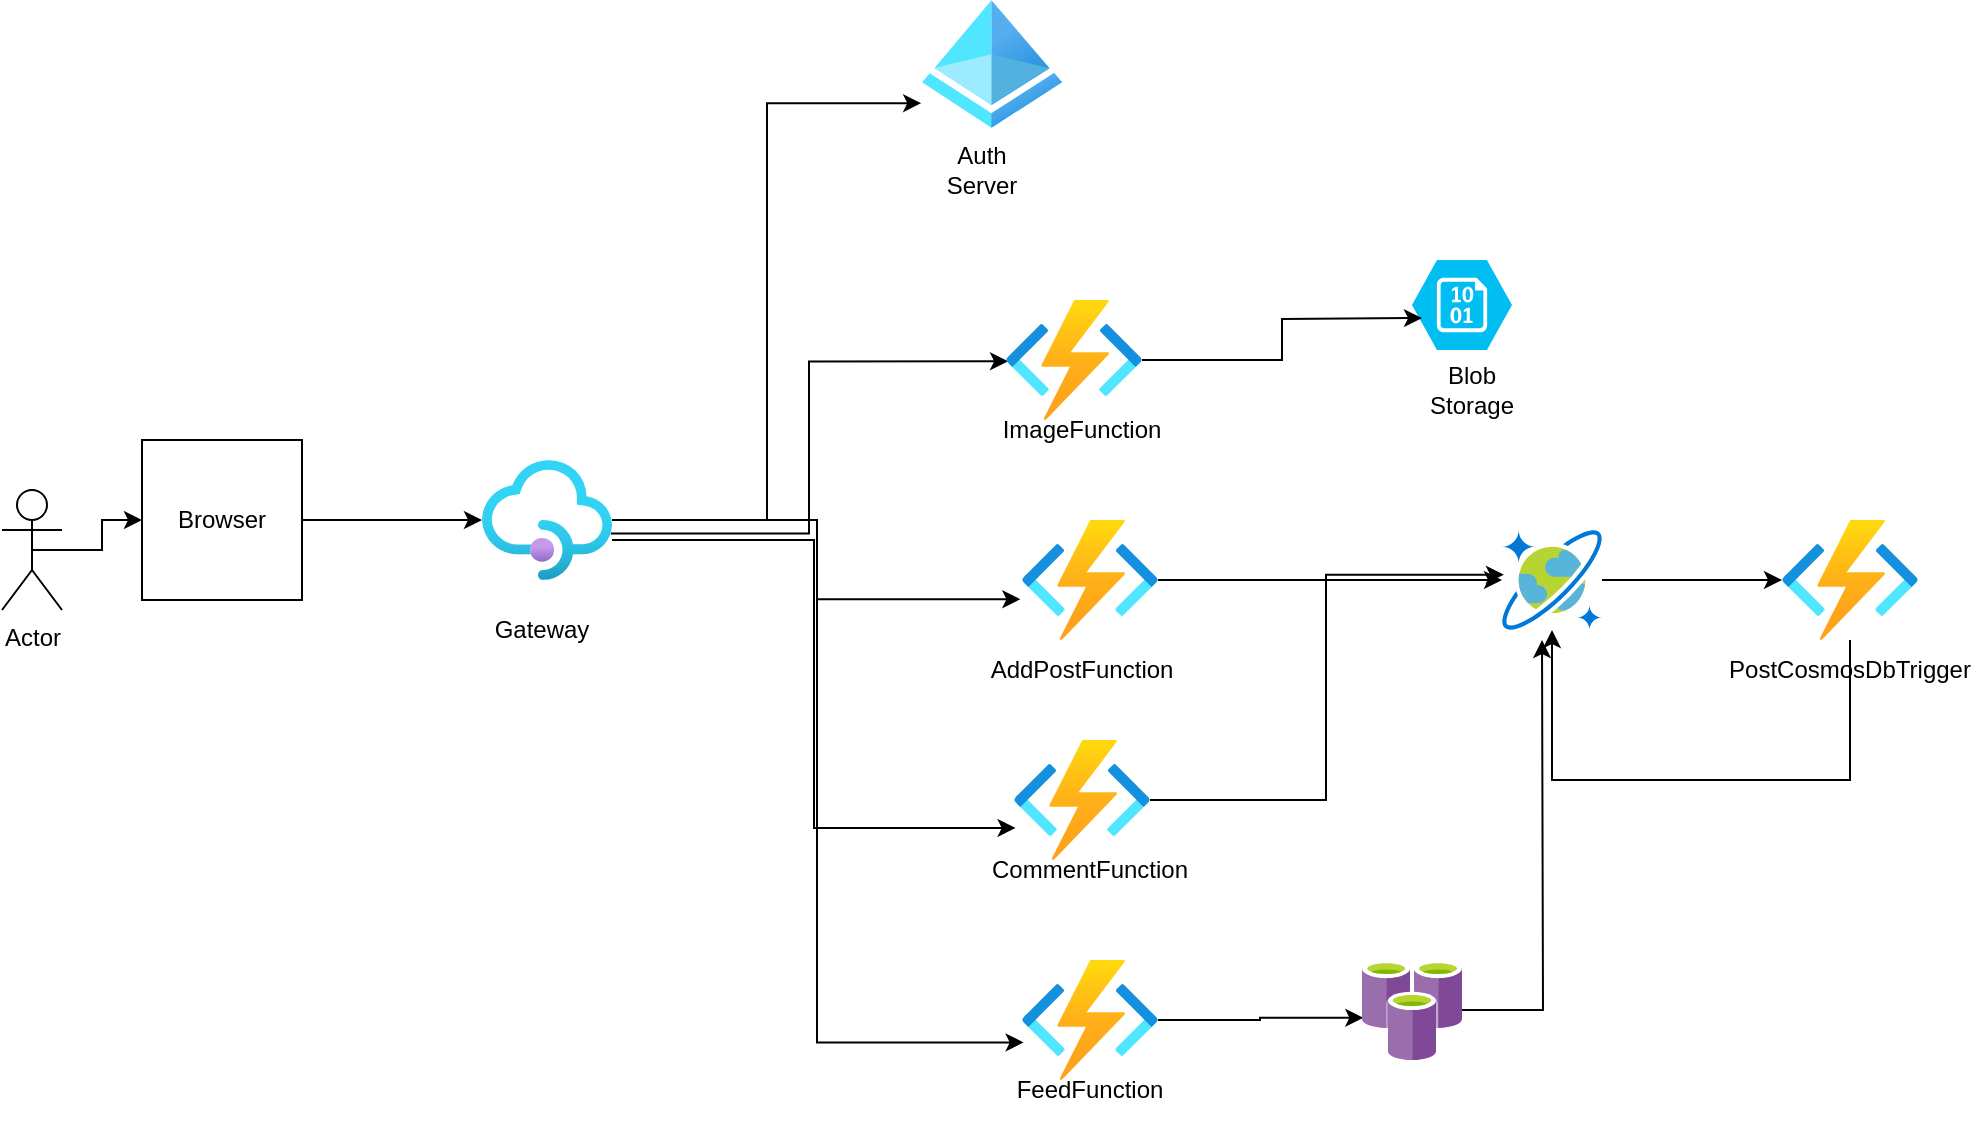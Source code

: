 <mxfile version="24.0.6" type="device">
  <diagram name="Page-1" id="2kf9YMT-ZQ2qkCXIj1fT">
    <mxGraphModel dx="1002" dy="1669" grid="1" gridSize="10" guides="1" tooltips="1" connect="1" arrows="1" fold="1" page="1" pageScale="1" pageWidth="850" pageHeight="1100" math="0" shadow="0">
      <root>
        <mxCell id="0" />
        <mxCell id="1" parent="0" />
        <mxCell id="orimLUwkteO2UdzxDWUl-7" style="edgeStyle=orthogonalEdgeStyle;rounded=0;orthogonalLoop=1;jettySize=auto;html=1;exitX=0.5;exitY=0.5;exitDx=0;exitDy=0;exitPerimeter=0;" parent="1" source="orimLUwkteO2UdzxDWUl-2" target="orimLUwkteO2UdzxDWUl-3" edge="1">
          <mxGeometry relative="1" as="geometry" />
        </mxCell>
        <mxCell id="orimLUwkteO2UdzxDWUl-2" value="Actor" style="shape=umlActor;verticalLabelPosition=bottom;verticalAlign=top;html=1;outlineConnect=0;" parent="1" vertex="1">
          <mxGeometry y="145" width="30" height="60" as="geometry" />
        </mxCell>
        <mxCell id="bMfZ2QXZyBzNSr6aah9v-4" style="edgeStyle=orthogonalEdgeStyle;rounded=0;orthogonalLoop=1;jettySize=auto;html=1;" edge="1" parent="1" source="orimLUwkteO2UdzxDWUl-3" target="bMfZ2QXZyBzNSr6aah9v-2">
          <mxGeometry relative="1" as="geometry" />
        </mxCell>
        <mxCell id="orimLUwkteO2UdzxDWUl-3" value="Browser" style="whiteSpace=wrap;html=1;aspect=fixed;" parent="1" vertex="1">
          <mxGeometry x="70" y="120" width="80" height="80" as="geometry" />
        </mxCell>
        <mxCell id="orimLUwkteO2UdzxDWUl-4" value="" style="verticalLabelPosition=bottom;html=1;verticalAlign=top;align=center;strokeColor=none;fillColor=#00BEF2;shape=mxgraph.azure.storage_blob;" parent="1" vertex="1">
          <mxGeometry x="705" y="30" width="50" height="45" as="geometry" />
        </mxCell>
        <mxCell id="orimLUwkteO2UdzxDWUl-5" value="Blob Storage" style="text;html=1;align=center;verticalAlign=middle;whiteSpace=wrap;rounded=0;" parent="1" vertex="1">
          <mxGeometry x="705" y="80" width="60" height="30" as="geometry" />
        </mxCell>
        <mxCell id="orimLUwkteO2UdzxDWUl-6" style="edgeStyle=orthogonalEdgeStyle;rounded=0;orthogonalLoop=1;jettySize=auto;html=1;entryX=0.015;entryY=0.511;entryDx=0;entryDy=0;entryPerimeter=0;exitX=0.991;exitY=0.613;exitDx=0;exitDy=0;exitPerimeter=0;" parent="1" source="bMfZ2QXZyBzNSr6aah9v-2" target="orimLUwkteO2UdzxDWUl-16" edge="1">
          <mxGeometry relative="1" as="geometry">
            <mxPoint x="380" y="270" as="targetPoint" />
          </mxGeometry>
        </mxCell>
        <mxCell id="orimLUwkteO2UdzxDWUl-20" style="edgeStyle=orthogonalEdgeStyle;rounded=0;orthogonalLoop=1;jettySize=auto;html=1;" parent="1" source="orimLUwkteO2UdzxDWUl-9" target="orimLUwkteO2UdzxDWUl-15" edge="1">
          <mxGeometry relative="1" as="geometry" />
        </mxCell>
        <mxCell id="orimLUwkteO2UdzxDWUl-9" value="" style="image;aspect=fixed;html=1;points=[];align=center;fontSize=12;image=img/lib/azure2/iot/Function_Apps.svg;" parent="1" vertex="1">
          <mxGeometry x="510" y="160" width="68" height="60" as="geometry" />
        </mxCell>
        <mxCell id="orimLUwkteO2UdzxDWUl-11" value="AddPostFunction" style="text;html=1;align=center;verticalAlign=middle;whiteSpace=wrap;rounded=0;" parent="1" vertex="1">
          <mxGeometry x="510" y="220" width="60" height="30" as="geometry" />
        </mxCell>
        <mxCell id="orimLUwkteO2UdzxDWUl-13" value="" style="image;aspect=fixed;html=1;points=[];align=center;fontSize=12;image=img/lib/azure2/iot/Function_Apps.svg;" parent="1" vertex="1">
          <mxGeometry x="506" y="270" width="68" height="60" as="geometry" />
        </mxCell>
        <mxCell id="orimLUwkteO2UdzxDWUl-14" value="CommentFunction" style="text;html=1;align=center;verticalAlign=middle;whiteSpace=wrap;rounded=0;" parent="1" vertex="1">
          <mxGeometry x="514" y="320" width="60" height="30" as="geometry" />
        </mxCell>
        <mxCell id="orimLUwkteO2UdzxDWUl-28" style="edgeStyle=orthogonalEdgeStyle;rounded=0;orthogonalLoop=1;jettySize=auto;html=1;" parent="1" source="orimLUwkteO2UdzxDWUl-15" target="orimLUwkteO2UdzxDWUl-27" edge="1">
          <mxGeometry relative="1" as="geometry" />
        </mxCell>
        <mxCell id="orimLUwkteO2UdzxDWUl-15" value="" style="image;sketch=0;aspect=fixed;html=1;points=[];align=center;fontSize=12;image=img/lib/mscae/CosmosDB.svg;" parent="1" vertex="1">
          <mxGeometry x="750" y="165" width="50" height="50" as="geometry" />
        </mxCell>
        <mxCell id="orimLUwkteO2UdzxDWUl-16" value="" style="image;aspect=fixed;html=1;points=[];align=center;fontSize=12;image=img/lib/azure2/iot/Function_Apps.svg;" parent="1" vertex="1">
          <mxGeometry x="502" y="50" width="68" height="60" as="geometry" />
        </mxCell>
        <mxCell id="orimLUwkteO2UdzxDWUl-17" value="ImageFunction" style="text;html=1;align=center;verticalAlign=middle;whiteSpace=wrap;rounded=0;" parent="1" vertex="1">
          <mxGeometry x="510" y="100" width="60" height="30" as="geometry" />
        </mxCell>
        <mxCell id="orimLUwkteO2UdzxDWUl-21" style="edgeStyle=orthogonalEdgeStyle;rounded=0;orthogonalLoop=1;jettySize=auto;html=1;" parent="1" source="orimLUwkteO2UdzxDWUl-16" edge="1">
          <mxGeometry relative="1" as="geometry">
            <mxPoint x="710" y="59" as="targetPoint" />
          </mxGeometry>
        </mxCell>
        <mxCell id="orimLUwkteO2UdzxDWUl-22" style="edgeStyle=orthogonalEdgeStyle;rounded=0;orthogonalLoop=1;jettySize=auto;html=1;entryX=0.02;entryY=0.447;entryDx=0;entryDy=0;entryPerimeter=0;" parent="1" source="orimLUwkteO2UdzxDWUl-13" target="orimLUwkteO2UdzxDWUl-15" edge="1">
          <mxGeometry relative="1" as="geometry" />
        </mxCell>
        <mxCell id="orimLUwkteO2UdzxDWUl-25" style="edgeStyle=orthogonalEdgeStyle;rounded=0;orthogonalLoop=1;jettySize=auto;html=1;entryX=0.013;entryY=0.578;entryDx=0;entryDy=0;entryPerimeter=0;" parent="1" source="orimLUwkteO2UdzxDWUl-23" target="pG-WzwaLvPdS7_-16a9n-1" edge="1">
          <mxGeometry relative="1" as="geometry" />
        </mxCell>
        <mxCell id="orimLUwkteO2UdzxDWUl-23" value="" style="image;aspect=fixed;html=1;points=[];align=center;fontSize=12;image=img/lib/azure2/iot/Function_Apps.svg;" parent="1" vertex="1">
          <mxGeometry x="510" y="380" width="68" height="60" as="geometry" />
        </mxCell>
        <mxCell id="orimLUwkteO2UdzxDWUl-24" value="FeedFunction" style="text;html=1;align=center;verticalAlign=middle;whiteSpace=wrap;rounded=0;" parent="1" vertex="1">
          <mxGeometry x="514" y="430" width="60" height="30" as="geometry" />
        </mxCell>
        <mxCell id="orimLUwkteO2UdzxDWUl-27" value="" style="image;aspect=fixed;html=1;points=[];align=center;fontSize=12;image=img/lib/azure2/iot/Function_Apps.svg;" parent="1" vertex="1">
          <mxGeometry x="890" y="160" width="68" height="60" as="geometry" />
        </mxCell>
        <mxCell id="orimLUwkteO2UdzxDWUl-30" style="edgeStyle=elbowEdgeStyle;rounded=0;orthogonalLoop=1;jettySize=auto;html=1;elbow=vertical;exitX=0.5;exitY=0;exitDx=0;exitDy=0;" parent="1" source="orimLUwkteO2UdzxDWUl-29" target="orimLUwkteO2UdzxDWUl-15" edge="1">
          <mxGeometry relative="1" as="geometry">
            <Array as="points">
              <mxPoint x="860" y="290" />
            </Array>
          </mxGeometry>
        </mxCell>
        <mxCell id="orimLUwkteO2UdzxDWUl-29" value="PostCosmosDbTrigger" style="text;html=1;align=center;verticalAlign=middle;whiteSpace=wrap;rounded=0;" parent="1" vertex="1">
          <mxGeometry x="894" y="220" width="60" height="30" as="geometry" />
        </mxCell>
        <mxCell id="pG-WzwaLvPdS7_-16a9n-2" style="edgeStyle=orthogonalEdgeStyle;rounded=0;orthogonalLoop=1;jettySize=auto;html=1;" parent="1" source="pG-WzwaLvPdS7_-16a9n-1" edge="1">
          <mxGeometry relative="1" as="geometry">
            <mxPoint x="770" y="220" as="targetPoint" />
          </mxGeometry>
        </mxCell>
        <mxCell id="pG-WzwaLvPdS7_-16a9n-1" value="" style="image;sketch=0;aspect=fixed;html=1;points=[];align=center;fontSize=12;image=img/lib/mscae/Azure_Cache_for_Redis.svg;" parent="1" vertex="1">
          <mxGeometry x="680" y="380" width="50" height="50" as="geometry" />
        </mxCell>
        <mxCell id="bMfZ2QXZyBzNSr6aah9v-1" value="" style="image;aspect=fixed;html=1;points=[];align=center;fontSize=12;image=img/lib/azure2/identity/Azure_Active_Directory.svg;" vertex="1" parent="1">
          <mxGeometry x="460" y="-100" width="70" height="64" as="geometry" />
        </mxCell>
        <mxCell id="bMfZ2QXZyBzNSr6aah9v-2" value="" style="image;aspect=fixed;html=1;points=[];align=center;fontSize=12;image=img/lib/azure2/app_services/API_Management_Services.svg;" vertex="1" parent="1">
          <mxGeometry x="240" y="130" width="65" height="60" as="geometry" />
        </mxCell>
        <mxCell id="bMfZ2QXZyBzNSr6aah9v-5" style="edgeStyle=orthogonalEdgeStyle;rounded=0;orthogonalLoop=1;jettySize=auto;html=1;entryX=0.012;entryY=0.733;entryDx=0;entryDy=0;entryPerimeter=0;" edge="1" parent="1" source="bMfZ2QXZyBzNSr6aah9v-2" target="orimLUwkteO2UdzxDWUl-13">
          <mxGeometry relative="1" as="geometry">
            <Array as="points">
              <mxPoint x="406" y="170" />
              <mxPoint x="406" y="314" />
            </Array>
          </mxGeometry>
        </mxCell>
        <mxCell id="bMfZ2QXZyBzNSr6aah9v-6" style="edgeStyle=orthogonalEdgeStyle;rounded=0;orthogonalLoop=1;jettySize=auto;html=1;entryX=-0.012;entryY=0.66;entryDx=0;entryDy=0;entryPerimeter=0;" edge="1" parent="1" source="bMfZ2QXZyBzNSr6aah9v-2" target="orimLUwkteO2UdzxDWUl-9">
          <mxGeometry relative="1" as="geometry" />
        </mxCell>
        <mxCell id="bMfZ2QXZyBzNSr6aah9v-7" style="edgeStyle=orthogonalEdgeStyle;rounded=0;orthogonalLoop=1;jettySize=auto;html=1;entryX=0.012;entryY=0.687;entryDx=0;entryDy=0;entryPerimeter=0;" edge="1" parent="1" source="bMfZ2QXZyBzNSr6aah9v-2" target="orimLUwkteO2UdzxDWUl-23">
          <mxGeometry relative="1" as="geometry" />
        </mxCell>
        <mxCell id="bMfZ2QXZyBzNSr6aah9v-8" value="Gateway" style="text;html=1;align=center;verticalAlign=middle;whiteSpace=wrap;rounded=0;" vertex="1" parent="1">
          <mxGeometry x="240" y="200" width="60" height="30" as="geometry" />
        </mxCell>
        <mxCell id="bMfZ2QXZyBzNSr6aah9v-9" value="Auth Server" style="text;html=1;align=center;verticalAlign=middle;whiteSpace=wrap;rounded=0;" vertex="1" parent="1">
          <mxGeometry x="460" y="-30" width="60" height="30" as="geometry" />
        </mxCell>
        <mxCell id="bMfZ2QXZyBzNSr6aah9v-10" style="edgeStyle=orthogonalEdgeStyle;rounded=0;orthogonalLoop=1;jettySize=auto;html=1;entryX=-0.006;entryY=0.806;entryDx=0;entryDy=0;entryPerimeter=0;" edge="1" parent="1" source="bMfZ2QXZyBzNSr6aah9v-2" target="bMfZ2QXZyBzNSr6aah9v-1">
          <mxGeometry relative="1" as="geometry" />
        </mxCell>
      </root>
    </mxGraphModel>
  </diagram>
</mxfile>
